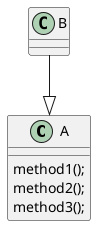 使用 继承的方式， 使两个不相关的类 高耦合
@startuml
class A {
  method1();
  method2();
  method3();
}
class B
B --|> A
@enduml


//使用聚合的方式
@startuml
class A{
  method1();
  method2();
  method3();
}
class B{
 A a = new A;
}
B *--> A
@enduml


//使用组合的方式
@startuml
class A{
  method1();
  method2();
  method3();
}
class B{
 A a;
 setA(A a);
}
B *--> A
@enduml


//使用依赖的方式
@startuml
class A{
  method1();
  method2();
  method3();
}
class B{
  method(A a);
}
B *--> A
@enduml